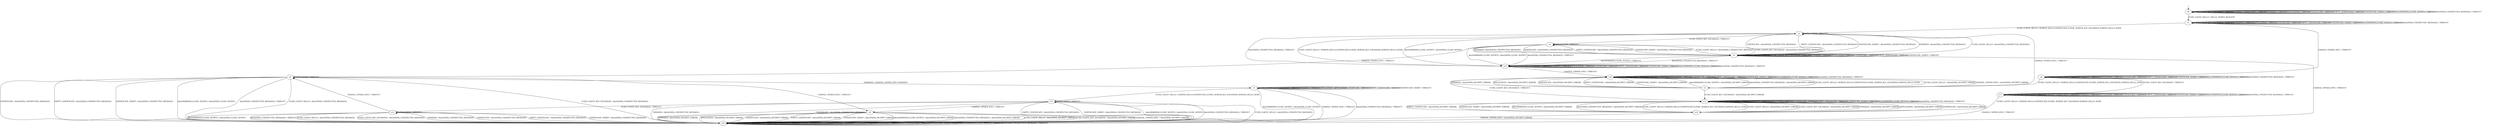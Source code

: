 digraph h4 {
s0 [label="s0"];
s1 [label="s1"];
s2 [label="s2"];
s8 [label="s8"];
s3 [label="s3"];
s4 [label="s4"];
s5 [label="s5"];
s15 [label="s15"];
s17 [label="s17"];
s6 [label="s6"];
s10 [label="s10"];
s13 [label="s13"];
s16 [label="s16"];
s7 [label="s7"];
s9 [label="s9"];
s14 [label="s14"];
s11 [label="s11"];
s12 [label="s12"];
s0 -> s1 [label="ECDH_CLIENT_HELLO / HELLO_VERIFY_REQUEST"];
s0 -> s0 [label="ECDH_CLIENT_KEY_EXCHANGE / TIMEOUT"];
s0 -> s0 [label="CHANGE_CIPHER_SPEC / TIMEOUT"];
s0 -> s0 [label="FINISHED / TIMEOUT"];
s0 -> s0 [label="APPLICATION / TIMEOUT"];
s0 -> s0 [label="CERTIFICATE / TIMEOUT"];
s0 -> s0 [label="EMPTY_CERTIFICATE / TIMEOUT"];
s0 -> s0 [label="CERTIFICATE_VERIFY / TIMEOUT"];
s0 -> s0 [label="Alert(WARNING,CLOSE_NOTIFY) / TIMEOUT"];
s0 -> s0 [label="Alert(FATAL,UNEXPECTED_MESSAGE) / TIMEOUT"];
s1 -> s2 [label="ECDH_CLIENT_HELLO / SERVER_HELLO,CERTIFICATE,ECDHE_SERVER_KEY_EXCHANGE,SERVER_HELLO_DONE"];
s1 -> s1 [label="ECDH_CLIENT_KEY_EXCHANGE / TIMEOUT"];
s1 -> s8 [label="CHANGE_CIPHER_SPEC / TIMEOUT"];
s1 -> s1 [label="FINISHED / TIMEOUT"];
s1 -> s1 [label="APPLICATION / TIMEOUT"];
s1 -> s1 [label="CERTIFICATE / TIMEOUT"];
s1 -> s1 [label="EMPTY_CERTIFICATE / TIMEOUT"];
s1 -> s1 [label="CERTIFICATE_VERIFY / TIMEOUT"];
s1 -> s1 [label="Alert(WARNING,CLOSE_NOTIFY) / TIMEOUT"];
s1 -> s1 [label="Alert(FATAL,UNEXPECTED_MESSAGE) / TIMEOUT"];
s2 -> s3 [label="ECDH_CLIENT_HELLO / Alert(FATAL,UNEXPECTED_MESSAGE)"];
s2 -> s4 [label="ECDH_CLIENT_KEY_EXCHANGE / TIMEOUT"];
s2 -> s5 [label="CHANGE_CIPHER_SPEC / TIMEOUT"];
s2 -> s3 [label="FINISHED / Alert(FATAL,UNEXPECTED_MESSAGE)"];
s2 -> s2 [label="APPLICATION / TIMEOUT"];
s2 -> s3 [label="CERTIFICATE / Alert(FATAL,UNEXPECTED_MESSAGE)"];
s2 -> s3 [label="EMPTY_CERTIFICATE / Alert(FATAL,UNEXPECTED_MESSAGE)"];
s2 -> s3 [label="CERTIFICATE_VERIFY / Alert(FATAL,UNEXPECTED_MESSAGE)"];
s2 -> s15 [label="Alert(WARNING,CLOSE_NOTIFY) / Alert(FATAL,CLOSE_NOTIFY)"];
s2 -> s15 [label="Alert(FATAL,UNEXPECTED_MESSAGE) / TIMEOUT"];
s8 -> s5 [label="ECDH_CLIENT_HELLO / SERVER_HELLO,CERTIFICATE,ECDHE_SERVER_KEY_EXCHANGE,SERVER_HELLO_DONE"];
s8 -> s17 [label="ECDH_CLIENT_KEY_EXCHANGE / TIMEOUT"];
s8 -> s8 [label="CHANGE_CIPHER_SPEC / TIMEOUT"];
s8 -> s8 [label="FINISHED / TIMEOUT"];
s8 -> s8 [label="APPLICATION / TIMEOUT"];
s8 -> s8 [label="CERTIFICATE / TIMEOUT"];
s8 -> s8 [label="EMPTY_CERTIFICATE / TIMEOUT"];
s8 -> s8 [label="CERTIFICATE_VERIFY / TIMEOUT"];
s8 -> s8 [label="Alert(WARNING,CLOSE_NOTIFY) / TIMEOUT"];
s8 -> s8 [label="Alert(FATAL,UNEXPECTED_MESSAGE) / TIMEOUT"];
s3 -> s3 [label="ECDH_CLIENT_HELLO / TIMEOUT"];
s3 -> s3 [label="ECDH_CLIENT_KEY_EXCHANGE / TIMEOUT"];
s3 -> s10 [label="CHANGE_CIPHER_SPEC / TIMEOUT"];
s3 -> s3 [label="FINISHED / TIMEOUT"];
s3 -> s3 [label="APPLICATION / TIMEOUT"];
s3 -> s3 [label="CERTIFICATE / TIMEOUT"];
s3 -> s3 [label="EMPTY_CERTIFICATE / TIMEOUT"];
s3 -> s3 [label="CERTIFICATE_VERIFY / TIMEOUT"];
s3 -> s15 [label="Alert(WARNING,CLOSE_NOTIFY) / TIMEOUT"];
s3 -> s15 [label="Alert(FATAL,UNEXPECTED_MESSAGE) / TIMEOUT"];
s4 -> s3 [label="ECDH_CLIENT_HELLO / Alert(FATAL,UNEXPECTED_MESSAGE)"];
s4 -> s3 [label="ECDH_CLIENT_KEY_EXCHANGE / Alert(FATAL,UNEXPECTED_MESSAGE)"];
s4 -> s6 [label="CHANGE_CIPHER_SPEC / TIMEOUT"];
s4 -> s3 [label="FINISHED / Alert(FATAL,UNEXPECTED_MESSAGE)"];
s4 -> s4 [label="APPLICATION / TIMEOUT"];
s4 -> s3 [label="CERTIFICATE / Alert(FATAL,UNEXPECTED_MESSAGE)"];
s4 -> s3 [label="EMPTY_CERTIFICATE / Alert(FATAL,UNEXPECTED_MESSAGE)"];
s4 -> s3 [label="CERTIFICATE_VERIFY / Alert(FATAL,UNEXPECTED_MESSAGE)"];
s4 -> s15 [label="Alert(WARNING,CLOSE_NOTIFY) / Alert(FATAL,CLOSE_NOTIFY)"];
s4 -> s15 [label="Alert(FATAL,UNEXPECTED_MESSAGE) / TIMEOUT"];
s5 -> s16 [label="ECDH_CLIENT_HELLO / Alert(FATAL,DECRYPT_ERROR)"];
s5 -> s13 [label="ECDH_CLIENT_KEY_EXCHANGE / Alert(FATAL,DECRYPT_ERROR)"];
s5 -> s16 [label="CHANGE_CIPHER_SPEC / Alert(FATAL,DECRYPT_ERROR)"];
s5 -> s16 [label="FINISHED / Alert(FATAL,DECRYPT_ERROR)"];
s5 -> s16 [label="APPLICATION / Alert(FATAL,DECRYPT_ERROR)"];
s5 -> s16 [label="CERTIFICATE / Alert(FATAL,DECRYPT_ERROR)"];
s5 -> s16 [label="EMPTY_CERTIFICATE / Alert(FATAL,DECRYPT_ERROR)"];
s5 -> s16 [label="CERTIFICATE_VERIFY / Alert(FATAL,DECRYPT_ERROR)"];
s5 -> s16 [label="Alert(WARNING,CLOSE_NOTIFY) / Alert(FATAL,DECRYPT_ERROR)"];
s5 -> s16 [label="Alert(FATAL,UNEXPECTED_MESSAGE) / Alert(FATAL,DECRYPT_ERROR)"];
s15 -> s2 [label="ECDH_CLIENT_HELLO / SERVER_HELLO,CERTIFICATE,ECDHE_SERVER_KEY_EXCHANGE,SERVER_HELLO_DONE"];
s15 -> s15 [label="ECDH_CLIENT_KEY_EXCHANGE / TIMEOUT"];
s15 -> s16 [label="CHANGE_CIPHER_SPEC / TIMEOUT"];
s15 -> s15 [label="FINISHED / TIMEOUT"];
s15 -> s15 [label="APPLICATION / TIMEOUT"];
s15 -> s15 [label="CERTIFICATE / TIMEOUT"];
s15 -> s15 [label="EMPTY_CERTIFICATE / TIMEOUT"];
s15 -> s15 [label="CERTIFICATE_VERIFY / TIMEOUT"];
s15 -> s15 [label="Alert(WARNING,CLOSE_NOTIFY) / TIMEOUT"];
s15 -> s15 [label="Alert(FATAL,UNEXPECTED_MESSAGE) / TIMEOUT"];
s17 -> s14 [label="ECDH_CLIENT_HELLO / SERVER_HELLO,CERTIFICATE,ECDHE_SERVER_KEY_EXCHANGE,SERVER_HELLO_DONE"];
s17 -> s17 [label="ECDH_CLIENT_KEY_EXCHANGE / TIMEOUT"];
s17 -> s17 [label="CHANGE_CIPHER_SPEC / TIMEOUT"];
s17 -> s17 [label="FINISHED / TIMEOUT"];
s17 -> s17 [label="APPLICATION / TIMEOUT"];
s17 -> s17 [label="CERTIFICATE / TIMEOUT"];
s17 -> s17 [label="EMPTY_CERTIFICATE / TIMEOUT"];
s17 -> s17 [label="CERTIFICATE_VERIFY / TIMEOUT"];
s17 -> s17 [label="Alert(WARNING,CLOSE_NOTIFY) / TIMEOUT"];
s17 -> s17 [label="Alert(FATAL,UNEXPECTED_MESSAGE) / TIMEOUT"];
s6 -> s10 [label="ECDH_CLIENT_HELLO / Alert(FATAL,UNEXPECTED_MESSAGE)"];
s6 -> s10 [label="ECDH_CLIENT_KEY_EXCHANGE / Alert(FATAL,UNEXPECTED_MESSAGE)"];
s6 -> s9 [label="CHANGE_CIPHER_SPEC / TIMEOUT"];
s6 -> s7 [label="FINISHED / CHANGE_CIPHER_SPEC,FINISHED"];
s6 -> s6 [label="APPLICATION / TIMEOUT"];
s6 -> s10 [label="CERTIFICATE / Alert(FATAL,UNEXPECTED_MESSAGE)"];
s6 -> s10 [label="EMPTY_CERTIFICATE / Alert(FATAL,UNEXPECTED_MESSAGE)"];
s6 -> s10 [label="CERTIFICATE_VERIFY / Alert(FATAL,UNEXPECTED_MESSAGE)"];
s6 -> s10 [label="Alert(WARNING,CLOSE_NOTIFY) / Alert(FATAL,CLOSE_NOTIFY)"];
s6 -> s10 [label="Alert(FATAL,UNEXPECTED_MESSAGE) / TIMEOUT"];
s10 -> s10 [label="ECDH_CLIENT_HELLO / TIMEOUT"];
s10 -> s10 [label="ECDH_CLIENT_KEY_EXCHANGE / TIMEOUT"];
s10 -> s10 [label="CHANGE_CIPHER_SPEC / TIMEOUT"];
s10 -> s10 [label="FINISHED / TIMEOUT"];
s10 -> s10 [label="APPLICATION / TIMEOUT"];
s10 -> s10 [label="CERTIFICATE / TIMEOUT"];
s10 -> s10 [label="EMPTY_CERTIFICATE / TIMEOUT"];
s10 -> s10 [label="CERTIFICATE_VERIFY / TIMEOUT"];
s10 -> s10 [label="Alert(WARNING,CLOSE_NOTIFY) / TIMEOUT"];
s10 -> s10 [label="Alert(FATAL,UNEXPECTED_MESSAGE) / TIMEOUT"];
s13 -> s14 [label="ECDH_CLIENT_HELLO / SERVER_HELLO,CERTIFICATE,ECDHE_SERVER_KEY_EXCHANGE,SERVER_HELLO_DONE"];
s13 -> s13 [label="ECDH_CLIENT_KEY_EXCHANGE / TIMEOUT"];
s13 -> s10 [label="CHANGE_CIPHER_SPEC / TIMEOUT"];
s13 -> s13 [label="FINISHED / TIMEOUT"];
s13 -> s13 [label="APPLICATION / TIMEOUT"];
s13 -> s13 [label="CERTIFICATE / TIMEOUT"];
s13 -> s13 [label="EMPTY_CERTIFICATE / TIMEOUT"];
s13 -> s13 [label="CERTIFICATE_VERIFY / TIMEOUT"];
s13 -> s13 [label="Alert(WARNING,CLOSE_NOTIFY) / TIMEOUT"];
s13 -> s13 [label="Alert(FATAL,UNEXPECTED_MESSAGE) / TIMEOUT"];
s16 -> s5 [label="ECDH_CLIENT_HELLO / SERVER_HELLO,CERTIFICATE,ECDHE_SERVER_KEY_EXCHANGE,SERVER_HELLO_DONE"];
s16 -> s13 [label="ECDH_CLIENT_KEY_EXCHANGE / TIMEOUT"];
s16 -> s16 [label="CHANGE_CIPHER_SPEC / TIMEOUT"];
s16 -> s16 [label="FINISHED / TIMEOUT"];
s16 -> s16 [label="APPLICATION / TIMEOUT"];
s16 -> s16 [label="CERTIFICATE / TIMEOUT"];
s16 -> s16 [label="EMPTY_CERTIFICATE / TIMEOUT"];
s16 -> s16 [label="CERTIFICATE_VERIFY / TIMEOUT"];
s16 -> s16 [label="Alert(WARNING,CLOSE_NOTIFY) / TIMEOUT"];
s16 -> s16 [label="Alert(FATAL,UNEXPECTED_MESSAGE) / TIMEOUT"];
s7 -> s11 [label="ECDH_CLIENT_HELLO / SERVER_HELLO,CERTIFICATE,ECDHE_SERVER_KEY_EXCHANGE,SERVER_HELLO_DONE"];
s7 -> s7 [label="ECDH_CLIENT_KEY_EXCHANGE / TIMEOUT"];
s7 -> s10 [label="CHANGE_CIPHER_SPEC / TIMEOUT"];
s7 -> s7 [label="FINISHED / TIMEOUT"];
s7 -> s7 [label="APPLICATION / APPLICATION"];
s7 -> s7 [label="CERTIFICATE / TIMEOUT"];
s7 -> s7 [label="EMPTY_CERTIFICATE / TIMEOUT"];
s7 -> s7 [label="CERTIFICATE_VERIFY / TIMEOUT"];
s7 -> s10 [label="Alert(WARNING,CLOSE_NOTIFY) / Alert(FATAL,CLOSE_NOTIFY)"];
s7 -> s10 [label="Alert(FATAL,UNEXPECTED_MESSAGE) / TIMEOUT"];
s9 -> s10 [label="ECDH_CLIENT_HELLO / Alert(FATAL,DECRYPT_ERROR)"];
s9 -> s10 [label="ECDH_CLIENT_KEY_EXCHANGE / Alert(FATAL,DECRYPT_ERROR)"];
s9 -> s10 [label="CHANGE_CIPHER_SPEC / Alert(FATAL,DECRYPT_ERROR)"];
s9 -> s10 [label="FINISHED / Alert(FATAL,DECRYPT_ERROR)"];
s9 -> s10 [label="APPLICATION / Alert(FATAL,DECRYPT_ERROR)"];
s9 -> s10 [label="CERTIFICATE / Alert(FATAL,DECRYPT_ERROR)"];
s9 -> s10 [label="EMPTY_CERTIFICATE / Alert(FATAL,DECRYPT_ERROR)"];
s9 -> s10 [label="CERTIFICATE_VERIFY / Alert(FATAL,DECRYPT_ERROR)"];
s9 -> s10 [label="Alert(WARNING,CLOSE_NOTIFY) / Alert(FATAL,DECRYPT_ERROR)"];
s9 -> s10 [label="Alert(FATAL,UNEXPECTED_MESSAGE) / Alert(FATAL,DECRYPT_ERROR)"];
s14 -> s13 [label="ECDH_CLIENT_HELLO / Alert(FATAL,DECRYPT_ERROR)"];
s14 -> s13 [label="ECDH_CLIENT_KEY_EXCHANGE / Alert(FATAL,DECRYPT_ERROR)"];
s14 -> s10 [label="CHANGE_CIPHER_SPEC / Alert(FATAL,DECRYPT_ERROR)"];
s14 -> s13 [label="FINISHED / Alert(FATAL,DECRYPT_ERROR)"];
s14 -> s13 [label="APPLICATION / Alert(FATAL,DECRYPT_ERROR)"];
s14 -> s13 [label="CERTIFICATE / Alert(FATAL,DECRYPT_ERROR)"];
s14 -> s13 [label="EMPTY_CERTIFICATE / Alert(FATAL,DECRYPT_ERROR)"];
s14 -> s13 [label="CERTIFICATE_VERIFY / Alert(FATAL,DECRYPT_ERROR)"];
s14 -> s13 [label="Alert(WARNING,CLOSE_NOTIFY) / Alert(FATAL,DECRYPT_ERROR)"];
s14 -> s13 [label="Alert(FATAL,UNEXPECTED_MESSAGE) / Alert(FATAL,DECRYPT_ERROR)"];
s11 -> s10 [label="ECDH_CLIENT_HELLO / Alert(FATAL,UNEXPECTED_MESSAGE)"];
s11 -> s12 [label="ECDH_CLIENT_KEY_EXCHANGE / TIMEOUT"];
s11 -> s9 [label="CHANGE_CIPHER_SPEC / TIMEOUT"];
s11 -> s10 [label="FINISHED / Alert(FATAL,UNEXPECTED_MESSAGE)"];
s11 -> s11 [label="APPLICATION / TIMEOUT"];
s11 -> s10 [label="CERTIFICATE / Alert(FATAL,UNEXPECTED_MESSAGE)"];
s11 -> s10 [label="EMPTY_CERTIFICATE / Alert(FATAL,UNEXPECTED_MESSAGE)"];
s11 -> s10 [label="CERTIFICATE_VERIFY / Alert(FATAL,UNEXPECTED_MESSAGE)"];
s11 -> s10 [label="Alert(WARNING,CLOSE_NOTIFY) / Alert(FATAL,CLOSE_NOTIFY)"];
s11 -> s10 [label="Alert(FATAL,UNEXPECTED_MESSAGE) / TIMEOUT"];
s12 -> s10 [label="ECDH_CLIENT_HELLO / Alert(FATAL,UNEXPECTED_MESSAGE)"];
s12 -> s10 [label="ECDH_CLIENT_KEY_EXCHANGE / Alert(FATAL,UNEXPECTED_MESSAGE)"];
s12 -> s6 [label="CHANGE_CIPHER_SPEC / TIMEOUT"];
s12 -> s10 [label="FINISHED / Alert(FATAL,UNEXPECTED_MESSAGE)"];
s12 -> s12 [label="APPLICATION / TIMEOUT"];
s12 -> s10 [label="CERTIFICATE / Alert(FATAL,UNEXPECTED_MESSAGE)"];
s12 -> s10 [label="EMPTY_CERTIFICATE / Alert(FATAL,UNEXPECTED_MESSAGE)"];
s12 -> s10 [label="CERTIFICATE_VERIFY / Alert(FATAL,UNEXPECTED_MESSAGE)"];
s12 -> s10 [label="Alert(WARNING,CLOSE_NOTIFY) / Alert(FATAL,CLOSE_NOTIFY)"];
s12 -> s10 [label="Alert(FATAL,UNEXPECTED_MESSAGE) / TIMEOUT"];
__start0 [shape=none, label=""];
__start0 -> s0 [label=""];
}
